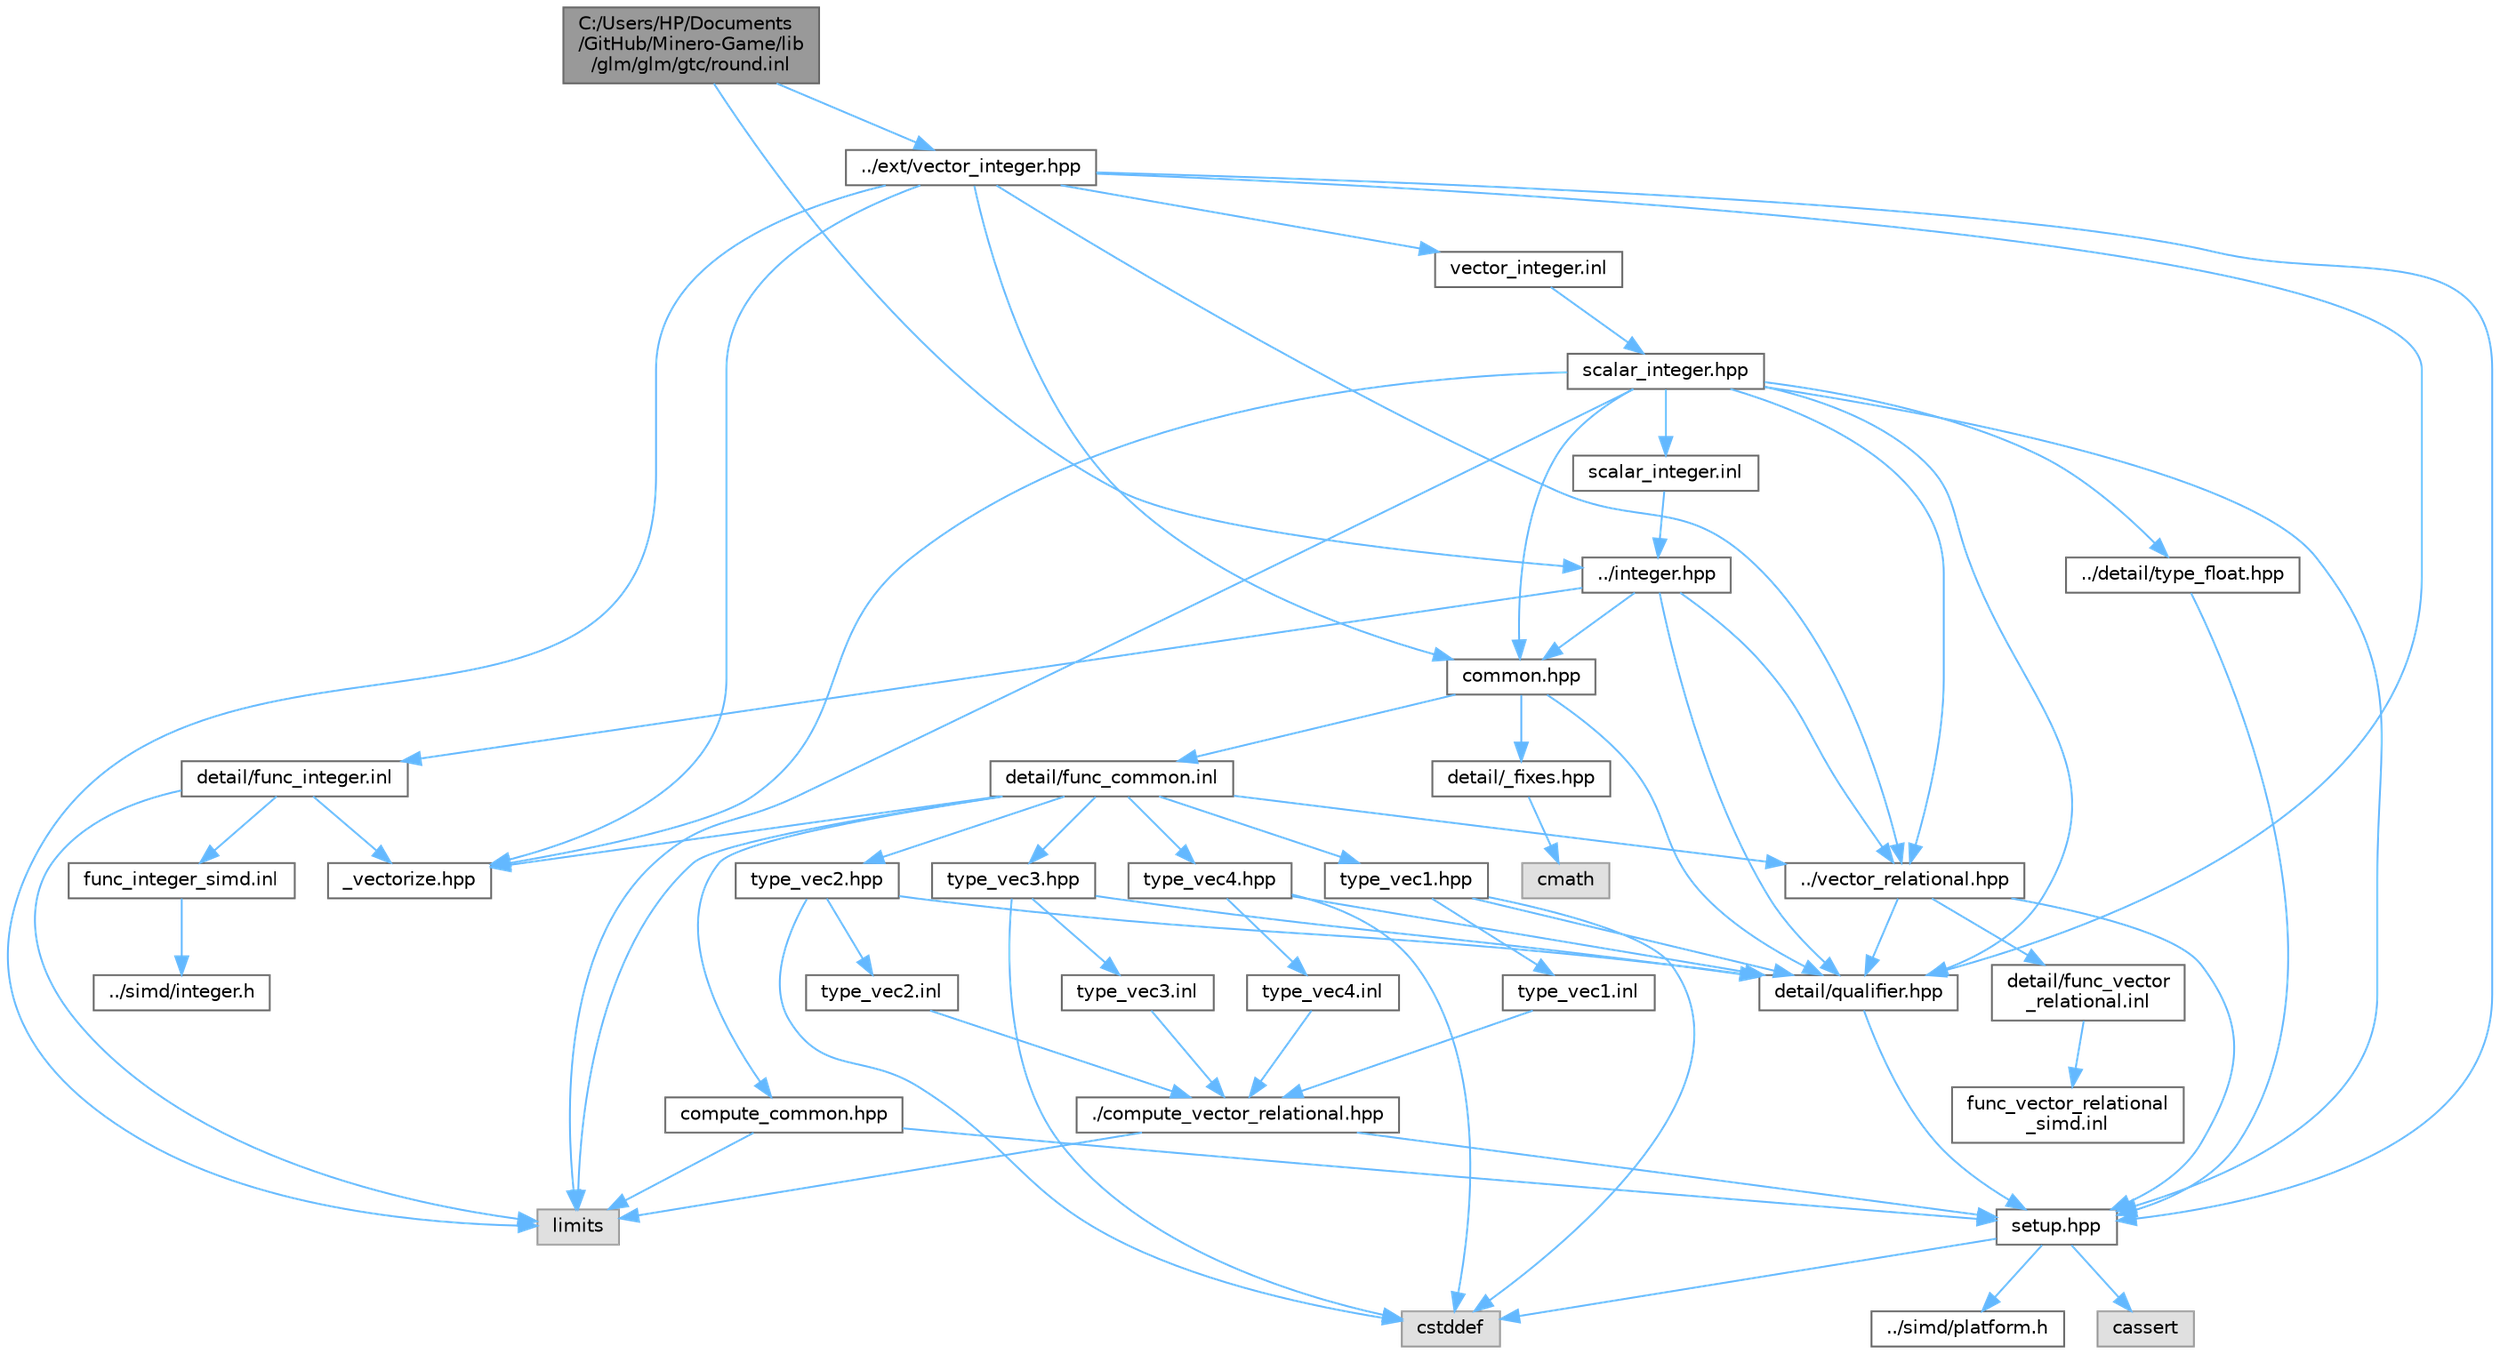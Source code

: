 digraph "C:/Users/HP/Documents/GitHub/Minero-Game/lib/glm/glm/gtc/round.inl"
{
 // LATEX_PDF_SIZE
  bgcolor="transparent";
  edge [fontname=Helvetica,fontsize=10,labelfontname=Helvetica,labelfontsize=10];
  node [fontname=Helvetica,fontsize=10,shape=box,height=0.2,width=0.4];
  Node1 [id="Node000001",label="C:/Users/HP/Documents\l/GitHub/Minero-Game/lib\l/glm/glm/gtc/round.inl",height=0.2,width=0.4,color="gray40", fillcolor="grey60", style="filled", fontcolor="black",tooltip=" "];
  Node1 -> Node2 [id="edge137_Node000001_Node000002",color="steelblue1",style="solid",tooltip=" "];
  Node2 [id="Node000002",label="../integer.hpp",height=0.2,width=0.4,color="grey40", fillcolor="white", style="filled",URL="$lib_2glm_2glm_2integer_8hpp.html",tooltip=" "];
  Node2 -> Node3 [id="edge138_Node000002_Node000003",color="steelblue1",style="solid",tooltip=" "];
  Node3 [id="Node000003",label="detail/qualifier.hpp",height=0.2,width=0.4,color="grey40", fillcolor="white", style="filled",URL="$lib_2glm_2glm_2detail_2qualifier_8hpp.html",tooltip=" "];
  Node3 -> Node4 [id="edge139_Node000003_Node000004",color="steelblue1",style="solid",tooltip=" "];
  Node4 [id="Node000004",label="setup.hpp",height=0.2,width=0.4,color="grey40", fillcolor="white", style="filled",URL="$lib_2glm_2glm_2detail_2setup_8hpp.html",tooltip=" "];
  Node4 -> Node5 [id="edge140_Node000004_Node000005",color="steelblue1",style="solid",tooltip=" "];
  Node5 [id="Node000005",label="cassert",height=0.2,width=0.4,color="grey60", fillcolor="#E0E0E0", style="filled",tooltip=" "];
  Node4 -> Node6 [id="edge141_Node000004_Node000006",color="steelblue1",style="solid",tooltip=" "];
  Node6 [id="Node000006",label="cstddef",height=0.2,width=0.4,color="grey60", fillcolor="#E0E0E0", style="filled",tooltip=" "];
  Node4 -> Node7 [id="edge142_Node000004_Node000007",color="steelblue1",style="solid",tooltip=" "];
  Node7 [id="Node000007",label="../simd/platform.h",height=0.2,width=0.4,color="grey40", fillcolor="white", style="filled",URL="$lib_2glm_2glm_2simd_2platform_8h.html",tooltip=" "];
  Node2 -> Node8 [id="edge143_Node000002_Node000008",color="steelblue1",style="solid",tooltip=" "];
  Node8 [id="Node000008",label="common.hpp",height=0.2,width=0.4,color="grey40", fillcolor="white", style="filled",URL="$lib_2glm_2glm_2common_8hpp.html",tooltip=" "];
  Node8 -> Node3 [id="edge144_Node000008_Node000003",color="steelblue1",style="solid",tooltip=" "];
  Node8 -> Node9 [id="edge145_Node000008_Node000009",color="steelblue1",style="solid",tooltip=" "];
  Node9 [id="Node000009",label="detail/_fixes.hpp",height=0.2,width=0.4,color="grey40", fillcolor="white", style="filled",URL="$lib_2glm_2glm_2detail_2__fixes_8hpp.html",tooltip=" "];
  Node9 -> Node10 [id="edge146_Node000009_Node000010",color="steelblue1",style="solid",tooltip=" "];
  Node10 [id="Node000010",label="cmath",height=0.2,width=0.4,color="grey60", fillcolor="#E0E0E0", style="filled",tooltip=" "];
  Node8 -> Node11 [id="edge147_Node000008_Node000011",color="steelblue1",style="solid",tooltip=" "];
  Node11 [id="Node000011",label="detail/func_common.inl",height=0.2,width=0.4,color="grey40", fillcolor="white", style="filled",URL="$lib_2glm_2glm_2detail_2func__common_8inl.html",tooltip=" "];
  Node11 -> Node12 [id="edge148_Node000011_Node000012",color="steelblue1",style="solid",tooltip=" "];
  Node12 [id="Node000012",label="../vector_relational.hpp",height=0.2,width=0.4,color="grey40", fillcolor="white", style="filled",URL="$lib_2glm_2glm_2vector__relational_8hpp.html",tooltip=" "];
  Node12 -> Node3 [id="edge149_Node000012_Node000003",color="steelblue1",style="solid",tooltip=" "];
  Node12 -> Node4 [id="edge150_Node000012_Node000004",color="steelblue1",style="solid",tooltip=" "];
  Node12 -> Node13 [id="edge151_Node000012_Node000013",color="steelblue1",style="solid",tooltip=" "];
  Node13 [id="Node000013",label="detail/func_vector\l_relational.inl",height=0.2,width=0.4,color="grey40", fillcolor="white", style="filled",URL="$lib_2glm_2glm_2detail_2func__vector__relational_8inl.html",tooltip=" "];
  Node13 -> Node14 [id="edge152_Node000013_Node000014",color="steelblue1",style="solid",tooltip=" "];
  Node14 [id="Node000014",label="func_vector_relational\l_simd.inl",height=0.2,width=0.4,color="grey40", fillcolor="white", style="filled",URL="$lib_2glm_2glm_2detail_2func__vector__relational__simd_8inl.html",tooltip=" "];
  Node11 -> Node15 [id="edge153_Node000011_Node000015",color="steelblue1",style="solid",tooltip=" "];
  Node15 [id="Node000015",label="compute_common.hpp",height=0.2,width=0.4,color="grey40", fillcolor="white", style="filled",URL="$lib_2glm_2glm_2detail_2compute__common_8hpp.html",tooltip=" "];
  Node15 -> Node4 [id="edge154_Node000015_Node000004",color="steelblue1",style="solid",tooltip=" "];
  Node15 -> Node16 [id="edge155_Node000015_Node000016",color="steelblue1",style="solid",tooltip=" "];
  Node16 [id="Node000016",label="limits",height=0.2,width=0.4,color="grey60", fillcolor="#E0E0E0", style="filled",tooltip=" "];
  Node11 -> Node17 [id="edge156_Node000011_Node000017",color="steelblue1",style="solid",tooltip=" "];
  Node17 [id="Node000017",label="type_vec1.hpp",height=0.2,width=0.4,color="grey40", fillcolor="white", style="filled",URL="$lib_2glm_2glm_2detail_2type__vec1_8hpp.html",tooltip=" "];
  Node17 -> Node3 [id="edge157_Node000017_Node000003",color="steelblue1",style="solid",tooltip=" "];
  Node17 -> Node6 [id="edge158_Node000017_Node000006",color="steelblue1",style="solid",tooltip=" "];
  Node17 -> Node18 [id="edge159_Node000017_Node000018",color="steelblue1",style="solid",tooltip=" "];
  Node18 [id="Node000018",label="type_vec1.inl",height=0.2,width=0.4,color="grey40", fillcolor="white", style="filled",URL="$lib_2glm_2glm_2detail_2type__vec1_8inl.html",tooltip=" "];
  Node18 -> Node19 [id="edge160_Node000018_Node000019",color="steelblue1",style="solid",tooltip=" "];
  Node19 [id="Node000019",label="./compute_vector_relational.hpp",height=0.2,width=0.4,color="grey40", fillcolor="white", style="filled",URL="$lib_2glm_2glm_2detail_2compute__vector__relational_8hpp.html",tooltip=" "];
  Node19 -> Node4 [id="edge161_Node000019_Node000004",color="steelblue1",style="solid",tooltip=" "];
  Node19 -> Node16 [id="edge162_Node000019_Node000016",color="steelblue1",style="solid",tooltip=" "];
  Node11 -> Node20 [id="edge163_Node000011_Node000020",color="steelblue1",style="solid",tooltip=" "];
  Node20 [id="Node000020",label="type_vec2.hpp",height=0.2,width=0.4,color="grey40", fillcolor="white", style="filled",URL="$lib_2glm_2glm_2detail_2type__vec2_8hpp.html",tooltip=" "];
  Node20 -> Node3 [id="edge164_Node000020_Node000003",color="steelblue1",style="solid",tooltip=" "];
  Node20 -> Node6 [id="edge165_Node000020_Node000006",color="steelblue1",style="solid",tooltip=" "];
  Node20 -> Node21 [id="edge166_Node000020_Node000021",color="steelblue1",style="solid",tooltip=" "];
  Node21 [id="Node000021",label="type_vec2.inl",height=0.2,width=0.4,color="grey40", fillcolor="white", style="filled",URL="$lib_2glm_2glm_2detail_2type__vec2_8inl.html",tooltip=" "];
  Node21 -> Node19 [id="edge167_Node000021_Node000019",color="steelblue1",style="solid",tooltip=" "];
  Node11 -> Node22 [id="edge168_Node000011_Node000022",color="steelblue1",style="solid",tooltip=" "];
  Node22 [id="Node000022",label="type_vec3.hpp",height=0.2,width=0.4,color="grey40", fillcolor="white", style="filled",URL="$lib_2glm_2glm_2detail_2type__vec3_8hpp.html",tooltip=" "];
  Node22 -> Node3 [id="edge169_Node000022_Node000003",color="steelblue1",style="solid",tooltip=" "];
  Node22 -> Node6 [id="edge170_Node000022_Node000006",color="steelblue1",style="solid",tooltip=" "];
  Node22 -> Node23 [id="edge171_Node000022_Node000023",color="steelblue1",style="solid",tooltip=" "];
  Node23 [id="Node000023",label="type_vec3.inl",height=0.2,width=0.4,color="grey40", fillcolor="white", style="filled",URL="$lib_2glm_2glm_2detail_2type__vec3_8inl.html",tooltip=" "];
  Node23 -> Node19 [id="edge172_Node000023_Node000019",color="steelblue1",style="solid",tooltip=" "];
  Node11 -> Node24 [id="edge173_Node000011_Node000024",color="steelblue1",style="solid",tooltip=" "];
  Node24 [id="Node000024",label="type_vec4.hpp",height=0.2,width=0.4,color="grey40", fillcolor="white", style="filled",URL="$lib_2glm_2glm_2detail_2type__vec4_8hpp.html",tooltip=" "];
  Node24 -> Node3 [id="edge174_Node000024_Node000003",color="steelblue1",style="solid",tooltip=" "];
  Node24 -> Node6 [id="edge175_Node000024_Node000006",color="steelblue1",style="solid",tooltip=" "];
  Node24 -> Node25 [id="edge176_Node000024_Node000025",color="steelblue1",style="solid",tooltip=" "];
  Node25 [id="Node000025",label="type_vec4.inl",height=0.2,width=0.4,color="grey40", fillcolor="white", style="filled",URL="$lib_2glm_2glm_2detail_2type__vec4_8inl.html",tooltip=" "];
  Node25 -> Node19 [id="edge177_Node000025_Node000019",color="steelblue1",style="solid",tooltip=" "];
  Node11 -> Node26 [id="edge178_Node000011_Node000026",color="steelblue1",style="solid",tooltip=" "];
  Node26 [id="Node000026",label="_vectorize.hpp",height=0.2,width=0.4,color="grey40", fillcolor="white", style="filled",URL="$lib_2glm_2glm_2detail_2__vectorize_8hpp.html",tooltip=" "];
  Node11 -> Node16 [id="edge179_Node000011_Node000016",color="steelblue1",style="solid",tooltip=" "];
  Node2 -> Node12 [id="edge180_Node000002_Node000012",color="steelblue1",style="solid",tooltip=" "];
  Node2 -> Node27 [id="edge181_Node000002_Node000027",color="steelblue1",style="solid",tooltip=" "];
  Node27 [id="Node000027",label="detail/func_integer.inl",height=0.2,width=0.4,color="grey40", fillcolor="white", style="filled",URL="$lib_2glm_2glm_2detail_2func__integer_8inl.html",tooltip=" "];
  Node27 -> Node26 [id="edge182_Node000027_Node000026",color="steelblue1",style="solid",tooltip=" "];
  Node27 -> Node16 [id="edge183_Node000027_Node000016",color="steelblue1",style="solid",tooltip=" "];
  Node27 -> Node28 [id="edge184_Node000027_Node000028",color="steelblue1",style="solid",tooltip=" "];
  Node28 [id="Node000028",label="func_integer_simd.inl",height=0.2,width=0.4,color="grey40", fillcolor="white", style="filled",URL="$lib_2glm_2glm_2detail_2func__integer__simd_8inl.html",tooltip=" "];
  Node28 -> Node29 [id="edge185_Node000028_Node000029",color="steelblue1",style="solid",tooltip=" "];
  Node29 [id="Node000029",label="../simd/integer.h",height=0.2,width=0.4,color="grey40", fillcolor="white", style="filled",URL="$lib_2glm_2glm_2simd_2integer_8h.html",tooltip=" "];
  Node1 -> Node30 [id="edge186_Node000001_Node000030",color="steelblue1",style="solid",tooltip=" "];
  Node30 [id="Node000030",label="../ext/vector_integer.hpp",height=0.2,width=0.4,color="grey40", fillcolor="white", style="filled",URL="$lib_2glm_2glm_2ext_2vector__integer_8hpp.html",tooltip=" "];
  Node30 -> Node4 [id="edge187_Node000030_Node000004",color="steelblue1",style="solid",tooltip=" "];
  Node30 -> Node3 [id="edge188_Node000030_Node000003",color="steelblue1",style="solid",tooltip=" "];
  Node30 -> Node26 [id="edge189_Node000030_Node000026",color="steelblue1",style="solid",tooltip=" "];
  Node30 -> Node12 [id="edge190_Node000030_Node000012",color="steelblue1",style="solid",tooltip=" "];
  Node30 -> Node8 [id="edge191_Node000030_Node000008",color="steelblue1",style="solid",tooltip=" "];
  Node30 -> Node16 [id="edge192_Node000030_Node000016",color="steelblue1",style="solid",tooltip=" "];
  Node30 -> Node31 [id="edge193_Node000030_Node000031",color="steelblue1",style="solid",tooltip=" "];
  Node31 [id="Node000031",label="vector_integer.inl",height=0.2,width=0.4,color="grey40", fillcolor="white", style="filled",URL="$lib_2glm_2glm_2ext_2vector__integer_8inl.html",tooltip=" "];
  Node31 -> Node32 [id="edge194_Node000031_Node000032",color="steelblue1",style="solid",tooltip=" "];
  Node32 [id="Node000032",label="scalar_integer.hpp",height=0.2,width=0.4,color="grey40", fillcolor="white", style="filled",URL="$lib_2glm_2glm_2ext_2scalar__integer_8hpp.html",tooltip=" "];
  Node32 -> Node4 [id="edge195_Node000032_Node000004",color="steelblue1",style="solid",tooltip=" "];
  Node32 -> Node3 [id="edge196_Node000032_Node000003",color="steelblue1",style="solid",tooltip=" "];
  Node32 -> Node26 [id="edge197_Node000032_Node000026",color="steelblue1",style="solid",tooltip=" "];
  Node32 -> Node33 [id="edge198_Node000032_Node000033",color="steelblue1",style="solid",tooltip=" "];
  Node33 [id="Node000033",label="../detail/type_float.hpp",height=0.2,width=0.4,color="grey40", fillcolor="white", style="filled",URL="$lib_2glm_2glm_2detail_2type__float_8hpp.html",tooltip=" "];
  Node33 -> Node4 [id="edge199_Node000033_Node000004",color="steelblue1",style="solid",tooltip=" "];
  Node32 -> Node12 [id="edge200_Node000032_Node000012",color="steelblue1",style="solid",tooltip=" "];
  Node32 -> Node8 [id="edge201_Node000032_Node000008",color="steelblue1",style="solid",tooltip=" "];
  Node32 -> Node16 [id="edge202_Node000032_Node000016",color="steelblue1",style="solid",tooltip=" "];
  Node32 -> Node34 [id="edge203_Node000032_Node000034",color="steelblue1",style="solid",tooltip=" "];
  Node34 [id="Node000034",label="scalar_integer.inl",height=0.2,width=0.4,color="grey40", fillcolor="white", style="filled",URL="$lib_2glm_2glm_2ext_2scalar__integer_8inl.html",tooltip=" "];
  Node34 -> Node2 [id="edge204_Node000034_Node000002",color="steelblue1",style="solid",tooltip=" "];
}
